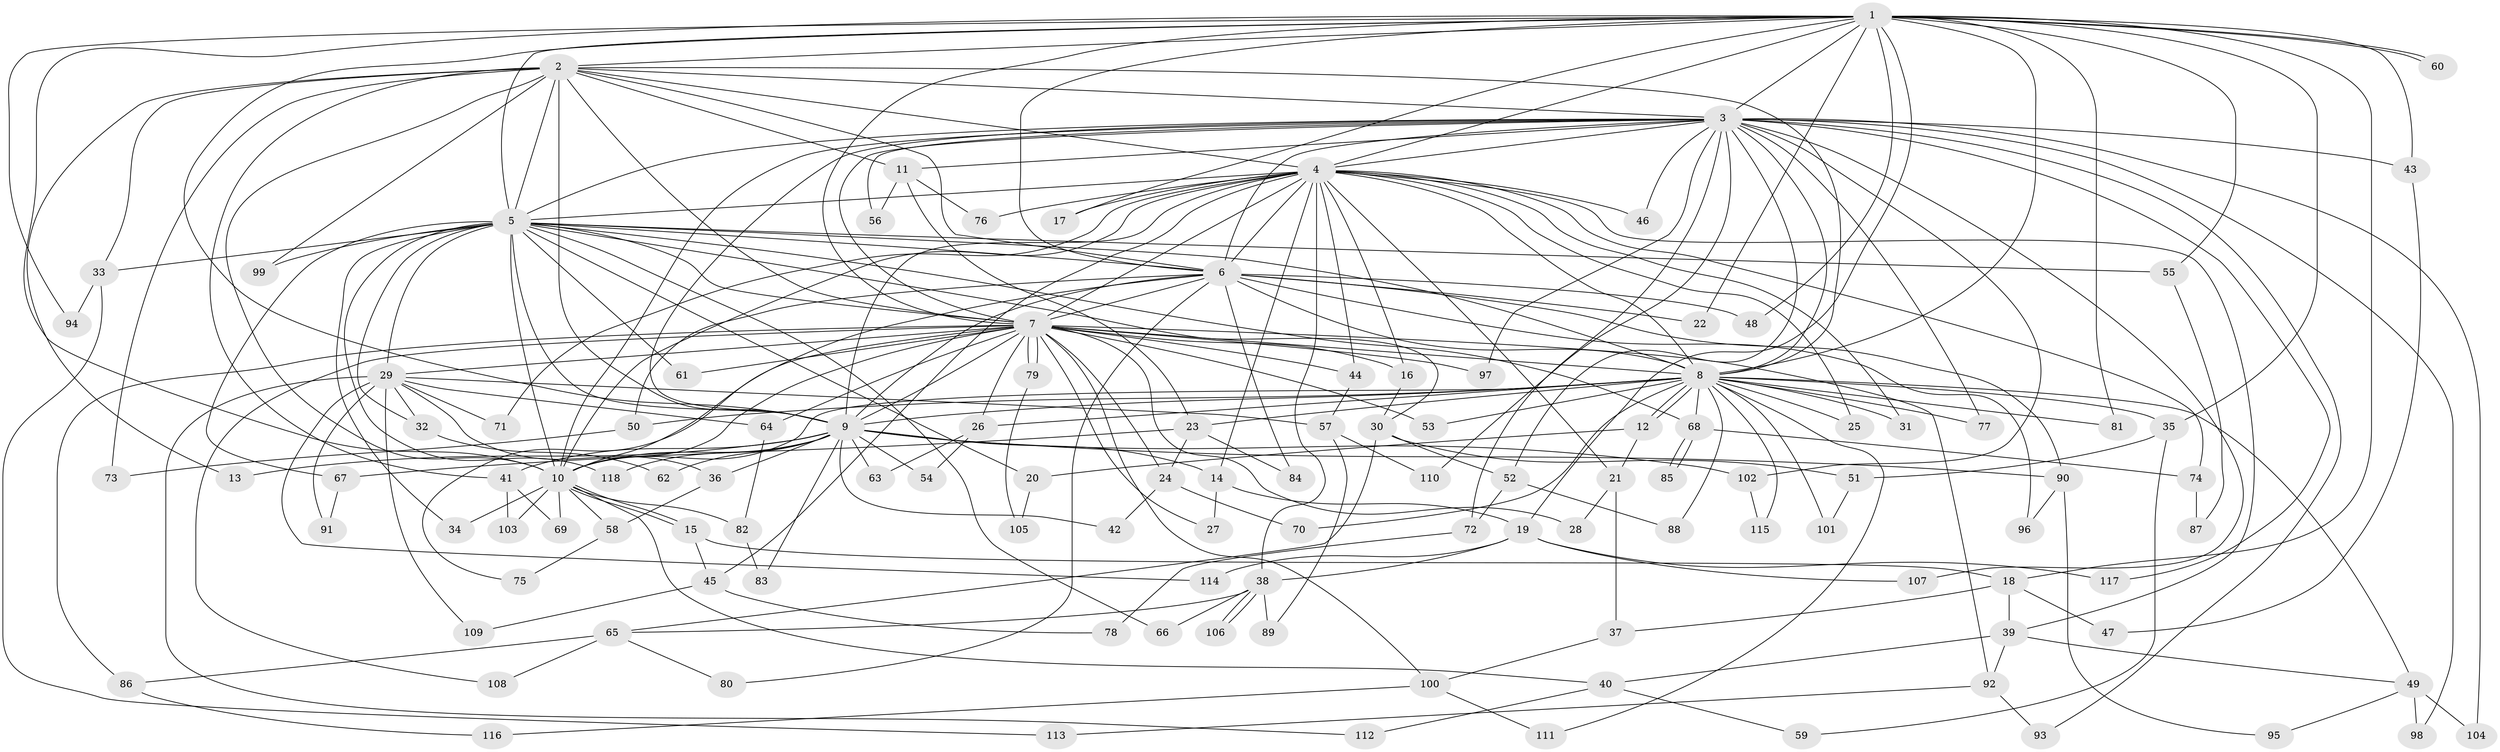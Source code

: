 // coarse degree distribution, {16: 0.03389830508474576, 12: 0.01694915254237288, 31: 0.01694915254237288, 10: 0.01694915254237288, 21: 0.01694915254237288, 23: 0.01694915254237288, 20: 0.01694915254237288, 4: 0.1016949152542373, 2: 0.423728813559322, 3: 0.15254237288135594, 5: 0.13559322033898305, 11: 0.01694915254237288, 8: 0.01694915254237288, 1: 0.01694915254237288}
// Generated by graph-tools (version 1.1) at 2025/17/03/04/25 18:17:19]
// undirected, 118 vertices, 261 edges
graph export_dot {
graph [start="1"]
  node [color=gray90,style=filled];
  1;
  2;
  3;
  4;
  5;
  6;
  7;
  8;
  9;
  10;
  11;
  12;
  13;
  14;
  15;
  16;
  17;
  18;
  19;
  20;
  21;
  22;
  23;
  24;
  25;
  26;
  27;
  28;
  29;
  30;
  31;
  32;
  33;
  34;
  35;
  36;
  37;
  38;
  39;
  40;
  41;
  42;
  43;
  44;
  45;
  46;
  47;
  48;
  49;
  50;
  51;
  52;
  53;
  54;
  55;
  56;
  57;
  58;
  59;
  60;
  61;
  62;
  63;
  64;
  65;
  66;
  67;
  68;
  69;
  70;
  71;
  72;
  73;
  74;
  75;
  76;
  77;
  78;
  79;
  80;
  81;
  82;
  83;
  84;
  85;
  86;
  87;
  88;
  89;
  90;
  91;
  92;
  93;
  94;
  95;
  96;
  97;
  98;
  99;
  100;
  101;
  102;
  103;
  104;
  105;
  106;
  107;
  108;
  109;
  110;
  111;
  112;
  113;
  114;
  115;
  116;
  117;
  118;
  1 -- 2;
  1 -- 3;
  1 -- 4;
  1 -- 5;
  1 -- 6;
  1 -- 7;
  1 -- 8;
  1 -- 9;
  1 -- 10;
  1 -- 17;
  1 -- 18;
  1 -- 19;
  1 -- 22;
  1 -- 35;
  1 -- 43;
  1 -- 48;
  1 -- 55;
  1 -- 60;
  1 -- 60;
  1 -- 81;
  1 -- 94;
  2 -- 3;
  2 -- 4;
  2 -- 5;
  2 -- 6;
  2 -- 7;
  2 -- 8;
  2 -- 9;
  2 -- 10;
  2 -- 11;
  2 -- 13;
  2 -- 33;
  2 -- 41;
  2 -- 73;
  2 -- 99;
  3 -- 4;
  3 -- 5;
  3 -- 6;
  3 -- 7;
  3 -- 8;
  3 -- 9;
  3 -- 10;
  3 -- 11;
  3 -- 43;
  3 -- 46;
  3 -- 52;
  3 -- 56;
  3 -- 72;
  3 -- 77;
  3 -- 93;
  3 -- 97;
  3 -- 98;
  3 -- 102;
  3 -- 104;
  3 -- 107;
  3 -- 110;
  3 -- 117;
  4 -- 5;
  4 -- 6;
  4 -- 7;
  4 -- 8;
  4 -- 9;
  4 -- 10;
  4 -- 14;
  4 -- 16;
  4 -- 17;
  4 -- 21;
  4 -- 25;
  4 -- 31;
  4 -- 38;
  4 -- 39;
  4 -- 44;
  4 -- 45;
  4 -- 46;
  4 -- 71;
  4 -- 74;
  4 -- 76;
  5 -- 6;
  5 -- 7;
  5 -- 8;
  5 -- 9;
  5 -- 10;
  5 -- 20;
  5 -- 29;
  5 -- 30;
  5 -- 32;
  5 -- 33;
  5 -- 34;
  5 -- 55;
  5 -- 61;
  5 -- 66;
  5 -- 67;
  5 -- 68;
  5 -- 99;
  5 -- 118;
  6 -- 7;
  6 -- 8;
  6 -- 9;
  6 -- 10;
  6 -- 22;
  6 -- 48;
  6 -- 50;
  6 -- 80;
  6 -- 84;
  6 -- 90;
  6 -- 96;
  7 -- 8;
  7 -- 9;
  7 -- 10;
  7 -- 16;
  7 -- 24;
  7 -- 26;
  7 -- 27;
  7 -- 28;
  7 -- 29;
  7 -- 44;
  7 -- 53;
  7 -- 61;
  7 -- 64;
  7 -- 75;
  7 -- 79;
  7 -- 79;
  7 -- 86;
  7 -- 92;
  7 -- 97;
  7 -- 100;
  7 -- 108;
  8 -- 9;
  8 -- 10;
  8 -- 12;
  8 -- 12;
  8 -- 23;
  8 -- 25;
  8 -- 26;
  8 -- 31;
  8 -- 35;
  8 -- 49;
  8 -- 50;
  8 -- 53;
  8 -- 68;
  8 -- 70;
  8 -- 77;
  8 -- 81;
  8 -- 88;
  8 -- 101;
  8 -- 111;
  8 -- 115;
  9 -- 10;
  9 -- 13;
  9 -- 14;
  9 -- 36;
  9 -- 41;
  9 -- 42;
  9 -- 54;
  9 -- 62;
  9 -- 63;
  9 -- 83;
  9 -- 90;
  9 -- 102;
  9 -- 118;
  10 -- 15;
  10 -- 15;
  10 -- 34;
  10 -- 40;
  10 -- 58;
  10 -- 69;
  10 -- 82;
  10 -- 103;
  11 -- 23;
  11 -- 56;
  11 -- 76;
  12 -- 20;
  12 -- 21;
  14 -- 19;
  14 -- 27;
  15 -- 18;
  15 -- 45;
  16 -- 30;
  18 -- 37;
  18 -- 39;
  18 -- 47;
  19 -- 38;
  19 -- 107;
  19 -- 114;
  19 -- 117;
  20 -- 105;
  21 -- 28;
  21 -- 37;
  23 -- 24;
  23 -- 67;
  23 -- 84;
  24 -- 42;
  24 -- 70;
  26 -- 54;
  26 -- 63;
  29 -- 32;
  29 -- 36;
  29 -- 57;
  29 -- 64;
  29 -- 71;
  29 -- 91;
  29 -- 109;
  29 -- 112;
  29 -- 114;
  30 -- 51;
  30 -- 52;
  30 -- 65;
  32 -- 62;
  33 -- 94;
  33 -- 113;
  35 -- 51;
  35 -- 59;
  36 -- 58;
  37 -- 100;
  38 -- 65;
  38 -- 66;
  38 -- 89;
  38 -- 106;
  38 -- 106;
  39 -- 40;
  39 -- 49;
  39 -- 92;
  40 -- 59;
  40 -- 112;
  41 -- 69;
  41 -- 103;
  43 -- 47;
  44 -- 57;
  45 -- 78;
  45 -- 109;
  49 -- 95;
  49 -- 98;
  49 -- 104;
  50 -- 73;
  51 -- 101;
  52 -- 72;
  52 -- 88;
  55 -- 87;
  57 -- 89;
  57 -- 110;
  58 -- 75;
  64 -- 82;
  65 -- 80;
  65 -- 86;
  65 -- 108;
  67 -- 91;
  68 -- 74;
  68 -- 85;
  68 -- 85;
  72 -- 78;
  74 -- 87;
  79 -- 105;
  82 -- 83;
  86 -- 116;
  90 -- 95;
  90 -- 96;
  92 -- 93;
  92 -- 113;
  100 -- 111;
  100 -- 116;
  102 -- 115;
}
